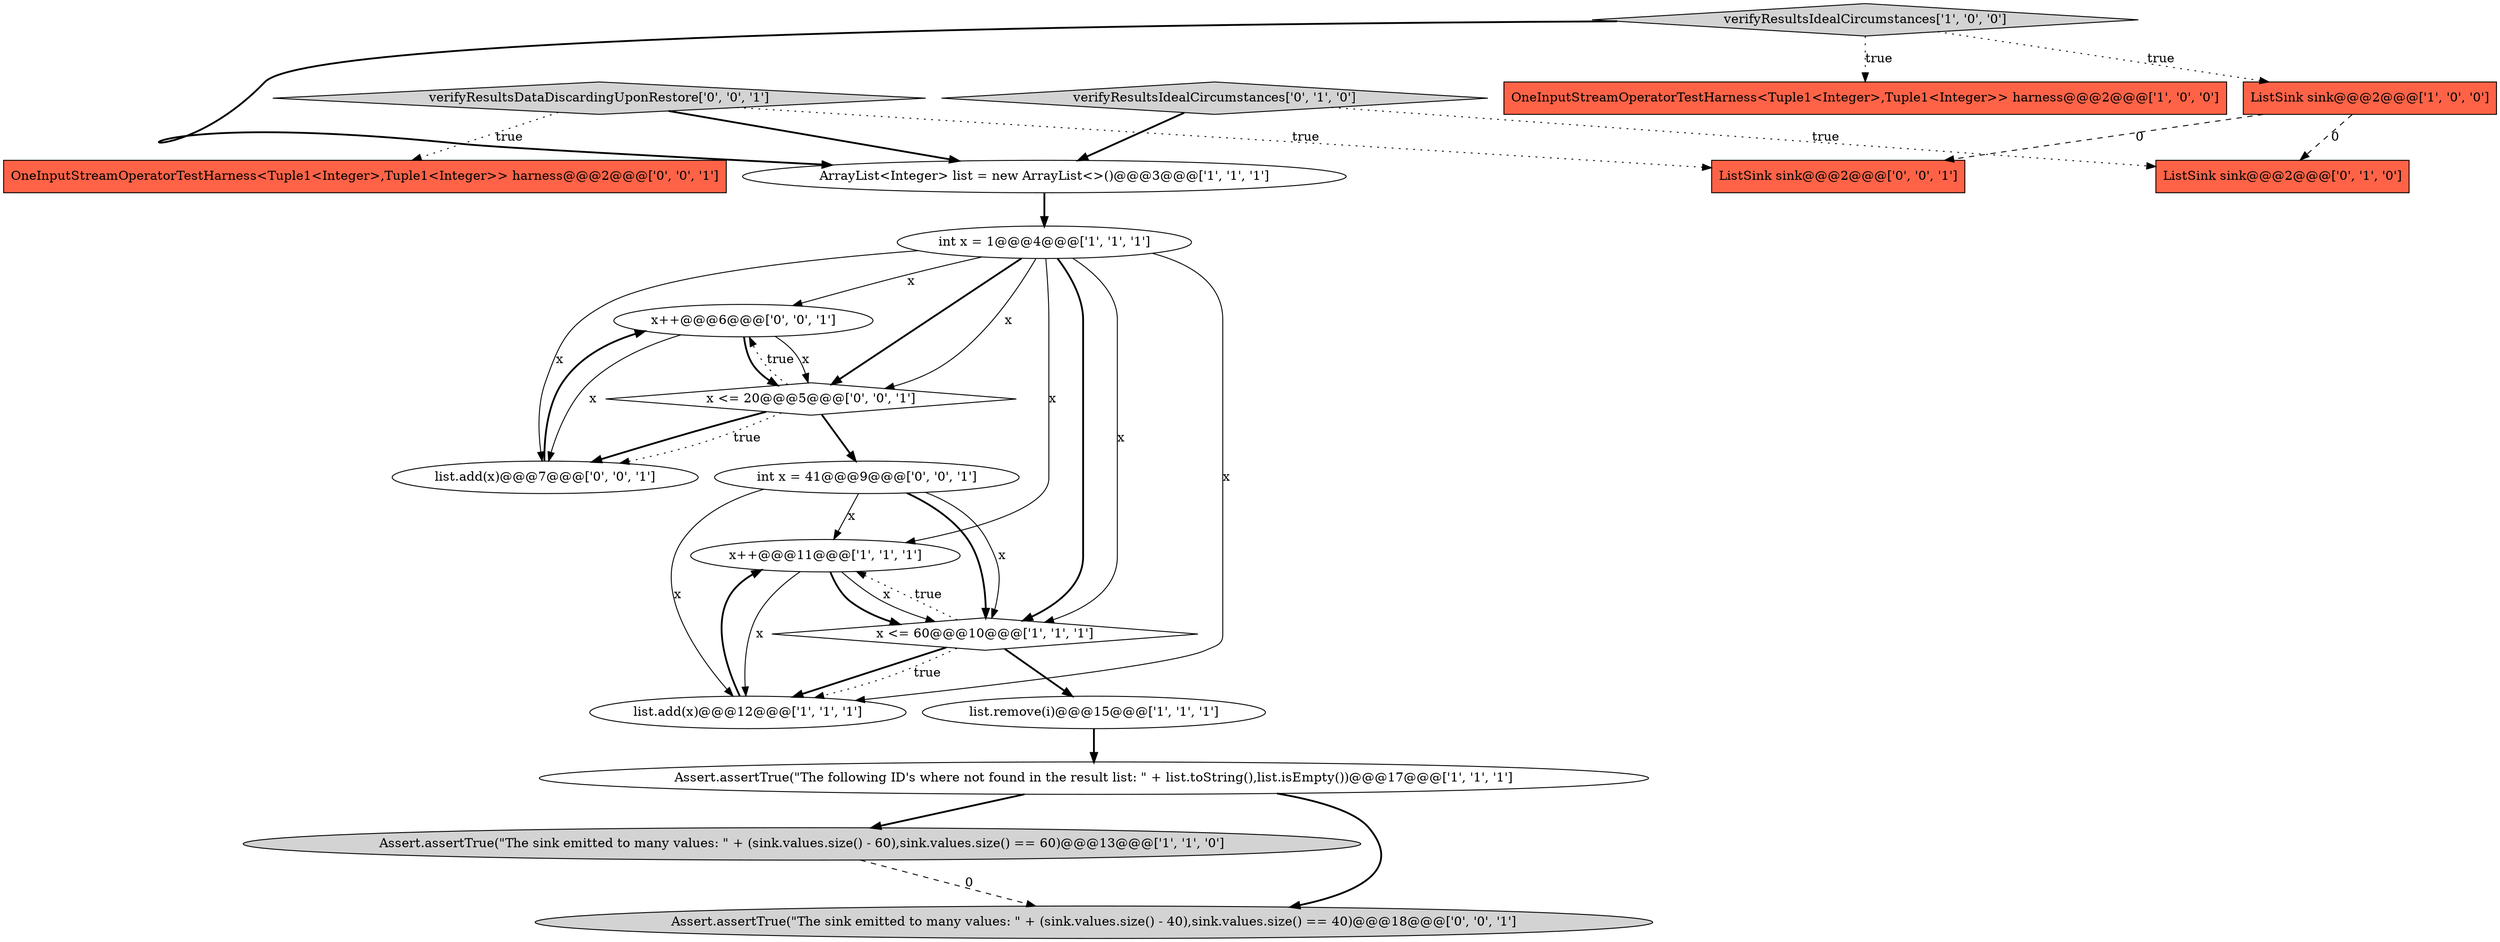 digraph {
18 [style = filled, label = "ListSink sink@@@2@@@['0', '0', '1']", fillcolor = tomato, shape = box image = "AAA0AAABBB3BBB"];
20 [style = filled, label = "x++@@@6@@@['0', '0', '1']", fillcolor = white, shape = ellipse image = "AAA0AAABBB3BBB"];
4 [style = filled, label = "Assert.assertTrue(\"The sink emitted to many values: \" + (sink.values.size() - 60),sink.values.size() == 60)@@@13@@@['1', '1', '0']", fillcolor = lightgray, shape = ellipse image = "AAA0AAABBB1BBB"];
11 [style = filled, label = "verifyResultsIdealCircumstances['0', '1', '0']", fillcolor = lightgray, shape = diamond image = "AAA0AAABBB2BBB"];
3 [style = filled, label = "x++@@@11@@@['1', '1', '1']", fillcolor = white, shape = ellipse image = "AAA0AAABBB1BBB"];
9 [style = filled, label = "verifyResultsIdealCircumstances['1', '0', '0']", fillcolor = lightgray, shape = diamond image = "AAA0AAABBB1BBB"];
6 [style = filled, label = "list.remove(i)@@@15@@@['1', '1', '1']", fillcolor = white, shape = ellipse image = "AAA0AAABBB1BBB"];
2 [style = filled, label = "ArrayList<Integer> list = new ArrayList<>()@@@3@@@['1', '1', '1']", fillcolor = white, shape = ellipse image = "AAA0AAABBB1BBB"];
15 [style = filled, label = "list.add(x)@@@7@@@['0', '0', '1']", fillcolor = white, shape = ellipse image = "AAA0AAABBB3BBB"];
16 [style = filled, label = "OneInputStreamOperatorTestHarness<Tuple1<Integer>,Tuple1<Integer>> harness@@@2@@@['0', '0', '1']", fillcolor = tomato, shape = box image = "AAA0AAABBB3BBB"];
14 [style = filled, label = "verifyResultsDataDiscardingUponRestore['0', '0', '1']", fillcolor = lightgray, shape = diamond image = "AAA0AAABBB3BBB"];
0 [style = filled, label = "list.add(x)@@@12@@@['1', '1', '1']", fillcolor = white, shape = ellipse image = "AAA0AAABBB1BBB"];
19 [style = filled, label = "x <= 20@@@5@@@['0', '0', '1']", fillcolor = white, shape = diamond image = "AAA0AAABBB3BBB"];
17 [style = filled, label = "int x = 41@@@9@@@['0', '0', '1']", fillcolor = white, shape = ellipse image = "AAA0AAABBB3BBB"];
13 [style = filled, label = "Assert.assertTrue(\"The sink emitted to many values: \" + (sink.values.size() - 40),sink.values.size() == 40)@@@18@@@['0', '0', '1']", fillcolor = lightgray, shape = ellipse image = "AAA0AAABBB3BBB"];
1 [style = filled, label = "OneInputStreamOperatorTestHarness<Tuple1<Integer>,Tuple1<Integer>> harness@@@2@@@['1', '0', '0']", fillcolor = tomato, shape = box image = "AAA0AAABBB1BBB"];
7 [style = filled, label = "Assert.assertTrue(\"The following ID's where not found in the result list: \" + list.toString(),list.isEmpty())@@@17@@@['1', '1', '1']", fillcolor = white, shape = ellipse image = "AAA0AAABBB1BBB"];
10 [style = filled, label = "x <= 60@@@10@@@['1', '1', '1']", fillcolor = white, shape = diamond image = "AAA0AAABBB1BBB"];
5 [style = filled, label = "int x = 1@@@4@@@['1', '1', '1']", fillcolor = white, shape = ellipse image = "AAA0AAABBB1BBB"];
8 [style = filled, label = "ListSink sink@@@2@@@['1', '0', '0']", fillcolor = tomato, shape = box image = "AAA1AAABBB1BBB"];
12 [style = filled, label = "ListSink sink@@@2@@@['0', '1', '0']", fillcolor = tomato, shape = box image = "AAA1AAABBB2BBB"];
7->13 [style = bold, label=""];
0->3 [style = bold, label=""];
17->10 [style = bold, label=""];
5->10 [style = bold, label=""];
17->3 [style = solid, label="x"];
5->19 [style = solid, label="x"];
5->0 [style = solid, label="x"];
17->0 [style = solid, label="x"];
9->2 [style = bold, label=""];
19->20 [style = dotted, label="true"];
11->12 [style = dotted, label="true"];
3->0 [style = solid, label="x"];
10->3 [style = dotted, label="true"];
8->12 [style = dashed, label="0"];
19->17 [style = bold, label=""];
7->4 [style = bold, label=""];
19->15 [style = dotted, label="true"];
17->10 [style = solid, label="x"];
10->6 [style = bold, label=""];
20->19 [style = solid, label="x"];
11->2 [style = bold, label=""];
9->8 [style = dotted, label="true"];
14->16 [style = dotted, label="true"];
5->19 [style = bold, label=""];
3->10 [style = bold, label=""];
5->10 [style = solid, label="x"];
20->15 [style = solid, label="x"];
15->20 [style = bold, label=""];
10->0 [style = bold, label=""];
9->1 [style = dotted, label="true"];
3->10 [style = solid, label="x"];
10->0 [style = dotted, label="true"];
5->20 [style = solid, label="x"];
8->18 [style = dashed, label="0"];
5->3 [style = solid, label="x"];
14->2 [style = bold, label=""];
5->15 [style = solid, label="x"];
19->15 [style = bold, label=""];
6->7 [style = bold, label=""];
20->19 [style = bold, label=""];
4->13 [style = dashed, label="0"];
14->18 [style = dotted, label="true"];
2->5 [style = bold, label=""];
}
